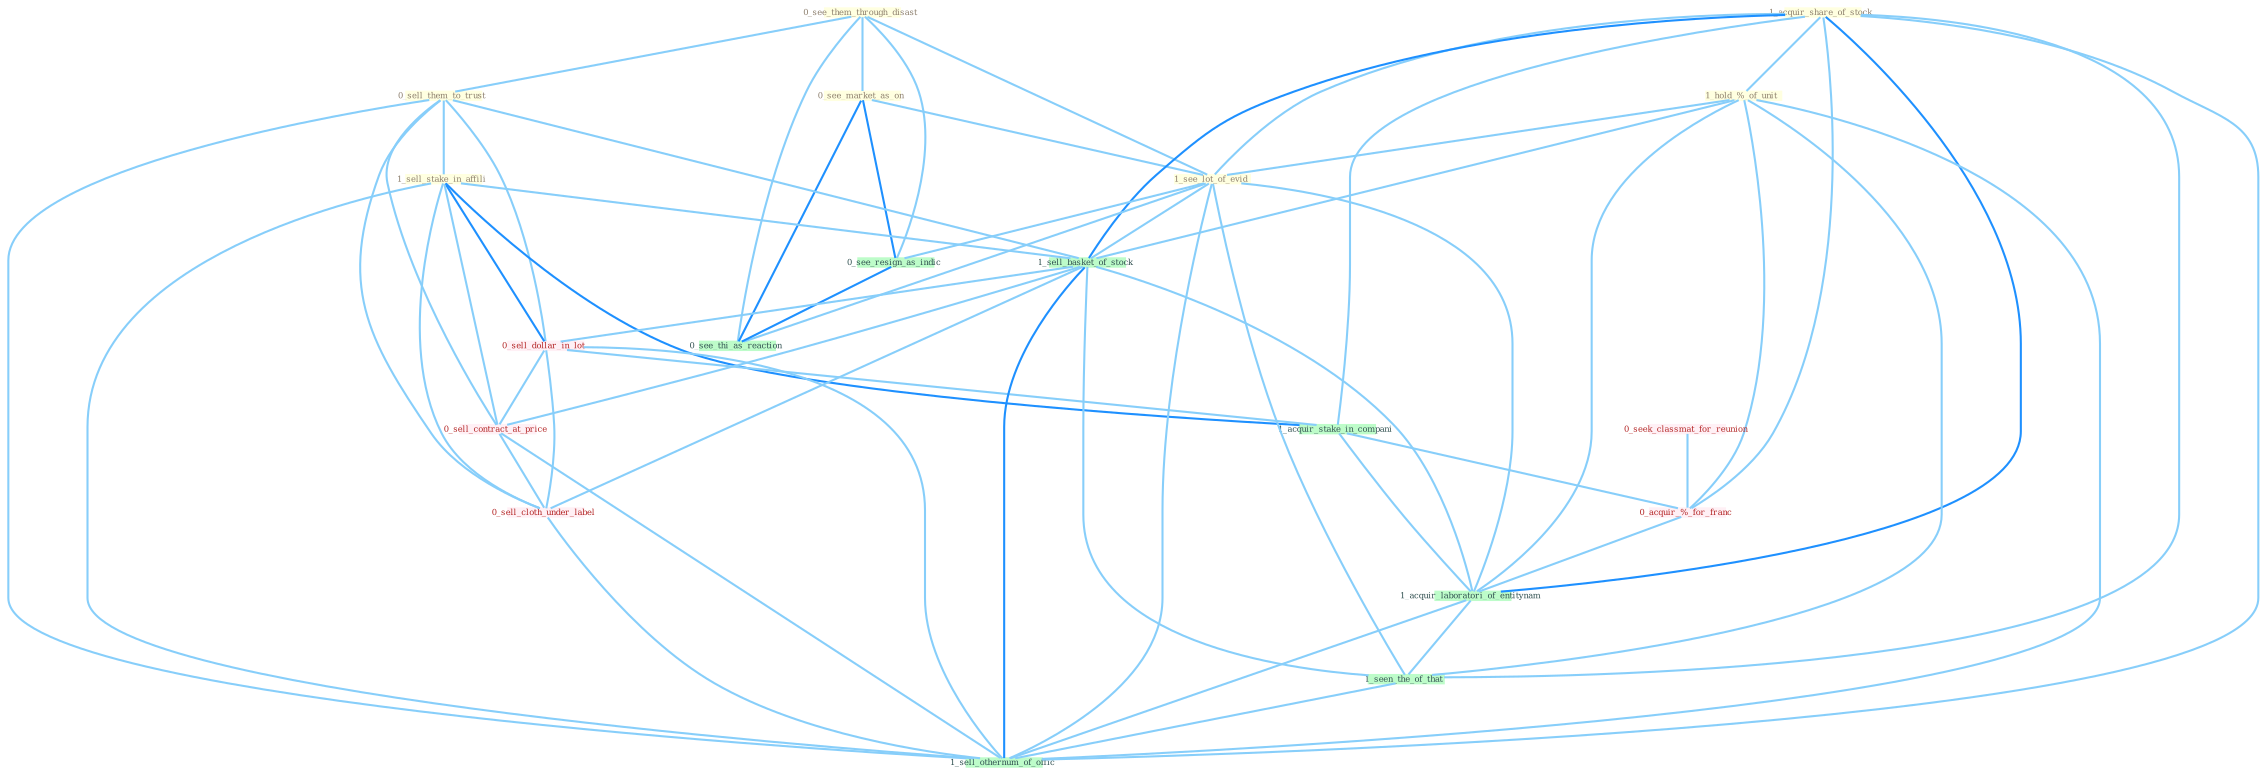 Graph G{ 
    node
    [shape=polygon,style=filled,width=.5,height=.06,color="#BDFCC9",fixedsize=true,fontsize=4,
    fontcolor="#2f4f4f"];
    {node
    [color="#ffffe0", fontcolor="#8b7d6b"] "0_see_them_through_disast " "0_see_market_as_on " "1_acquir_share_of_stock " "0_sell_them_to_trust " "1_hold_%_of_unit " "1_sell_stake_in_affili " "1_see_lot_of_evid "}
{node [color="#fff0f5", fontcolor="#b22222"] "0_seek_classmat_for_reunion " "0_sell_dollar_in_lot " "0_acquir_%_for_franc " "0_sell_contract_at_price " "0_sell_cloth_under_label "}
edge [color="#B0E2FF"];

	"0_see_them_through_disast " -- "0_see_market_as_on " [w="1", color="#87cefa" ];
	"0_see_them_through_disast " -- "0_sell_them_to_trust " [w="1", color="#87cefa" ];
	"0_see_them_through_disast " -- "1_see_lot_of_evid " [w="1", color="#87cefa" ];
	"0_see_them_through_disast " -- "0_see_resign_as_indic " [w="1", color="#87cefa" ];
	"0_see_them_through_disast " -- "0_see_thi_as_reaction " [w="1", color="#87cefa" ];
	"0_see_market_as_on " -- "1_see_lot_of_evid " [w="1", color="#87cefa" ];
	"0_see_market_as_on " -- "0_see_resign_as_indic " [w="2", color="#1e90ff" , len=0.8];
	"0_see_market_as_on " -- "0_see_thi_as_reaction " [w="2", color="#1e90ff" , len=0.8];
	"1_acquir_share_of_stock " -- "1_hold_%_of_unit " [w="1", color="#87cefa" ];
	"1_acquir_share_of_stock " -- "1_see_lot_of_evid " [w="1", color="#87cefa" ];
	"1_acquir_share_of_stock " -- "1_sell_basket_of_stock " [w="2", color="#1e90ff" , len=0.8];
	"1_acquir_share_of_stock " -- "1_acquir_stake_in_compani " [w="1", color="#87cefa" ];
	"1_acquir_share_of_stock " -- "0_acquir_%_for_franc " [w="1", color="#87cefa" ];
	"1_acquir_share_of_stock " -- "1_acquir_laboratori_of_entitynam " [w="2", color="#1e90ff" , len=0.8];
	"1_acquir_share_of_stock " -- "1_seen_the_of_that " [w="1", color="#87cefa" ];
	"1_acquir_share_of_stock " -- "1_sell_othernum_of_offic " [w="1", color="#87cefa" ];
	"0_sell_them_to_trust " -- "1_sell_stake_in_affili " [w="1", color="#87cefa" ];
	"0_sell_them_to_trust " -- "1_sell_basket_of_stock " [w="1", color="#87cefa" ];
	"0_sell_them_to_trust " -- "0_sell_dollar_in_lot " [w="1", color="#87cefa" ];
	"0_sell_them_to_trust " -- "0_sell_contract_at_price " [w="1", color="#87cefa" ];
	"0_sell_them_to_trust " -- "0_sell_cloth_under_label " [w="1", color="#87cefa" ];
	"0_sell_them_to_trust " -- "1_sell_othernum_of_offic " [w="1", color="#87cefa" ];
	"1_hold_%_of_unit " -- "1_see_lot_of_evid " [w="1", color="#87cefa" ];
	"1_hold_%_of_unit " -- "1_sell_basket_of_stock " [w="1", color="#87cefa" ];
	"1_hold_%_of_unit " -- "0_acquir_%_for_franc " [w="1", color="#87cefa" ];
	"1_hold_%_of_unit " -- "1_acquir_laboratori_of_entitynam " [w="1", color="#87cefa" ];
	"1_hold_%_of_unit " -- "1_seen_the_of_that " [w="1", color="#87cefa" ];
	"1_hold_%_of_unit " -- "1_sell_othernum_of_offic " [w="1", color="#87cefa" ];
	"1_sell_stake_in_affili " -- "1_sell_basket_of_stock " [w="1", color="#87cefa" ];
	"1_sell_stake_in_affili " -- "0_sell_dollar_in_lot " [w="2", color="#1e90ff" , len=0.8];
	"1_sell_stake_in_affili " -- "1_acquir_stake_in_compani " [w="2", color="#1e90ff" , len=0.8];
	"1_sell_stake_in_affili " -- "0_sell_contract_at_price " [w="1", color="#87cefa" ];
	"1_sell_stake_in_affili " -- "0_sell_cloth_under_label " [w="1", color="#87cefa" ];
	"1_sell_stake_in_affili " -- "1_sell_othernum_of_offic " [w="1", color="#87cefa" ];
	"1_see_lot_of_evid " -- "1_sell_basket_of_stock " [w="1", color="#87cefa" ];
	"1_see_lot_of_evid " -- "0_see_resign_as_indic " [w="1", color="#87cefa" ];
	"1_see_lot_of_evid " -- "1_acquir_laboratori_of_entitynam " [w="1", color="#87cefa" ];
	"1_see_lot_of_evid " -- "1_seen_the_of_that " [w="1", color="#87cefa" ];
	"1_see_lot_of_evid " -- "1_sell_othernum_of_offic " [w="1", color="#87cefa" ];
	"1_see_lot_of_evid " -- "0_see_thi_as_reaction " [w="1", color="#87cefa" ];
	"0_seek_classmat_for_reunion " -- "0_acquir_%_for_franc " [w="1", color="#87cefa" ];
	"1_sell_basket_of_stock " -- "0_sell_dollar_in_lot " [w="1", color="#87cefa" ];
	"1_sell_basket_of_stock " -- "0_sell_contract_at_price " [w="1", color="#87cefa" ];
	"1_sell_basket_of_stock " -- "1_acquir_laboratori_of_entitynam " [w="1", color="#87cefa" ];
	"1_sell_basket_of_stock " -- "0_sell_cloth_under_label " [w="1", color="#87cefa" ];
	"1_sell_basket_of_stock " -- "1_seen_the_of_that " [w="1", color="#87cefa" ];
	"1_sell_basket_of_stock " -- "1_sell_othernum_of_offic " [w="2", color="#1e90ff" , len=0.8];
	"0_sell_dollar_in_lot " -- "1_acquir_stake_in_compani " [w="1", color="#87cefa" ];
	"0_sell_dollar_in_lot " -- "0_sell_contract_at_price " [w="1", color="#87cefa" ];
	"0_sell_dollar_in_lot " -- "0_sell_cloth_under_label " [w="1", color="#87cefa" ];
	"0_sell_dollar_in_lot " -- "1_sell_othernum_of_offic " [w="1", color="#87cefa" ];
	"0_see_resign_as_indic " -- "0_see_thi_as_reaction " [w="2", color="#1e90ff" , len=0.8];
	"1_acquir_stake_in_compani " -- "0_acquir_%_for_franc " [w="1", color="#87cefa" ];
	"1_acquir_stake_in_compani " -- "1_acquir_laboratori_of_entitynam " [w="1", color="#87cefa" ];
	"0_acquir_%_for_franc " -- "1_acquir_laboratori_of_entitynam " [w="1", color="#87cefa" ];
	"0_sell_contract_at_price " -- "0_sell_cloth_under_label " [w="1", color="#87cefa" ];
	"0_sell_contract_at_price " -- "1_sell_othernum_of_offic " [w="1", color="#87cefa" ];
	"1_acquir_laboratori_of_entitynam " -- "1_seen_the_of_that " [w="1", color="#87cefa" ];
	"1_acquir_laboratori_of_entitynam " -- "1_sell_othernum_of_offic " [w="1", color="#87cefa" ];
	"0_sell_cloth_under_label " -- "1_sell_othernum_of_offic " [w="1", color="#87cefa" ];
	"1_seen_the_of_that " -- "1_sell_othernum_of_offic " [w="1", color="#87cefa" ];
}
